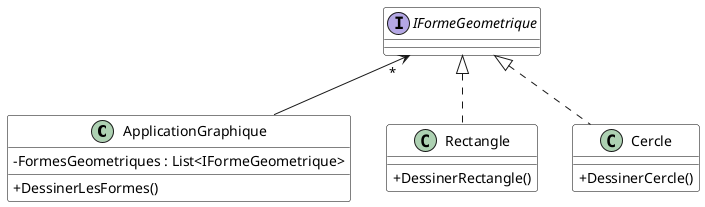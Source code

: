 @startuml OCP_V02

skinparam classAttributeIconSize 0
skinparam class {
    BackgroundColor White
    BorderColor #000
}
allowmixing
'skinparam linetype ortho

class ApplicationGraphique {
    - FormesGeometriques : List<IFormeGeometrique>
    + DessinerLesFormes()
}

'ApplicationGraphique --> "*" FormeGeometrique
IFormeGeometrique "*" <--  ApplicationGraphique

interface IFormeGeometrique {

}

class Rectangle {
    + DessinerRectangle()
}

class Cercle {
    + DessinerCercle()
}

IFormeGeometrique <|.. Rectangle
IFormeGeometrique <|.. Cercle

@enduml